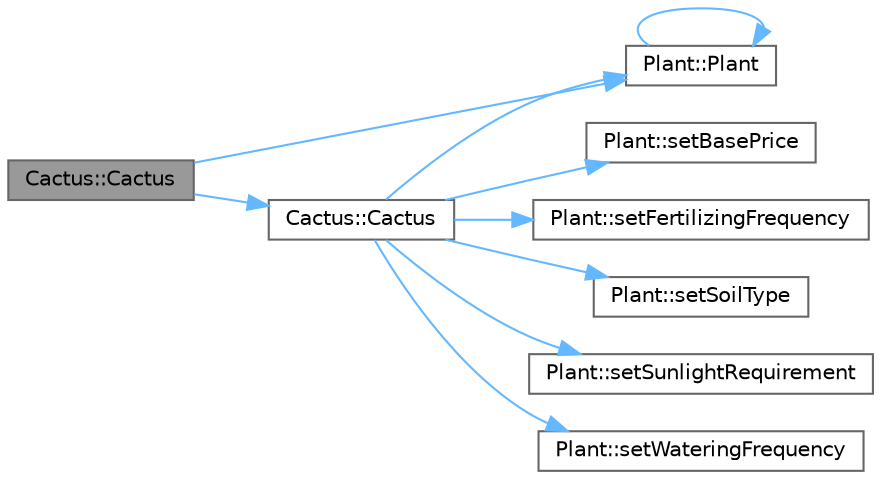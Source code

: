 digraph "Cactus::Cactus"
{
 // INTERACTIVE_SVG=YES
 // LATEX_PDF_SIZE
  bgcolor="transparent";
  edge [fontname=Helvetica,fontsize=10,labelfontname=Helvetica,labelfontsize=10];
  node [fontname=Helvetica,fontsize=10,shape=box,height=0.2,width=0.4];
  rankdir="LR";
  Node1 [id="Node000001",label="Cactus::Cactus",height=0.2,width=0.4,color="gray40", fillcolor="grey60", style="filled", fontcolor="black",tooltip="Copy constructor."];
  Node1 -> Node2 [id="edge1_Node000001_Node000002",color="steelblue1",style="solid",tooltip=" "];
  Node2 [id="Node000002",label="Cactus::Cactus",height=0.2,width=0.4,color="grey40", fillcolor="white", style="filled",URL="$class_cactus.html#a7af2b09f8e3efd82ee3d5dc1b5ad24d7",tooltip="Default constructor."];
  Node2 -> Node3 [id="edge2_Node000002_Node000003",color="steelblue1",style="solid",tooltip=" "];
  Node3 [id="Node000003",label="Plant::Plant",height=0.2,width=0.4,color="grey40", fillcolor="white", style="filled",URL="$class_plant.html#a0555b5ed34bc84fb6734d5bfd7723634",tooltip="Protected constructor for derived classes."];
  Node3 -> Node3 [id="edge3_Node000003_Node000003",color="steelblue1",style="solid",tooltip=" "];
  Node2 -> Node4 [id="edge4_Node000002_Node000004",color="steelblue1",style="solid",tooltip=" "];
  Node4 [id="Node000004",label="Plant::setBasePrice",height=0.2,width=0.4,color="grey40", fillcolor="white", style="filled",URL="$class_plant.html#a6bb3c3f21ee02bd567c681a1c83790cf",tooltip=" "];
  Node2 -> Node5 [id="edge5_Node000002_Node000005",color="steelblue1",style="solid",tooltip=" "];
  Node5 [id="Node000005",label="Plant::setFertilizingFrequency",height=0.2,width=0.4,color="grey40", fillcolor="white", style="filled",URL="$class_plant.html#a90153249d119635f7fdaf6c36501feac",tooltip=" "];
  Node2 -> Node6 [id="edge6_Node000002_Node000006",color="steelblue1",style="solid",tooltip=" "];
  Node6 [id="Node000006",label="Plant::setSoilType",height=0.2,width=0.4,color="grey40", fillcolor="white", style="filled",URL="$class_plant.html#ad737d24b65acfc35acbd5dcf46ea1894",tooltip=" "];
  Node2 -> Node7 [id="edge7_Node000002_Node000007",color="steelblue1",style="solid",tooltip=" "];
  Node7 [id="Node000007",label="Plant::setSunlightRequirement",height=0.2,width=0.4,color="grey40", fillcolor="white", style="filled",URL="$class_plant.html#a60f0d276cc3a75298e4e3fd31d84e14e",tooltip=" "];
  Node2 -> Node8 [id="edge8_Node000002_Node000008",color="steelblue1",style="solid",tooltip=" "];
  Node8 [id="Node000008",label="Plant::setWateringFrequency",height=0.2,width=0.4,color="grey40", fillcolor="white", style="filled",URL="$class_plant.html#a611a3a3582fbf9d23727239fc399d11c",tooltip=" "];
  Node1 -> Node3 [id="edge9_Node000001_Node000003",color="steelblue1",style="solid",tooltip=" "];
}
